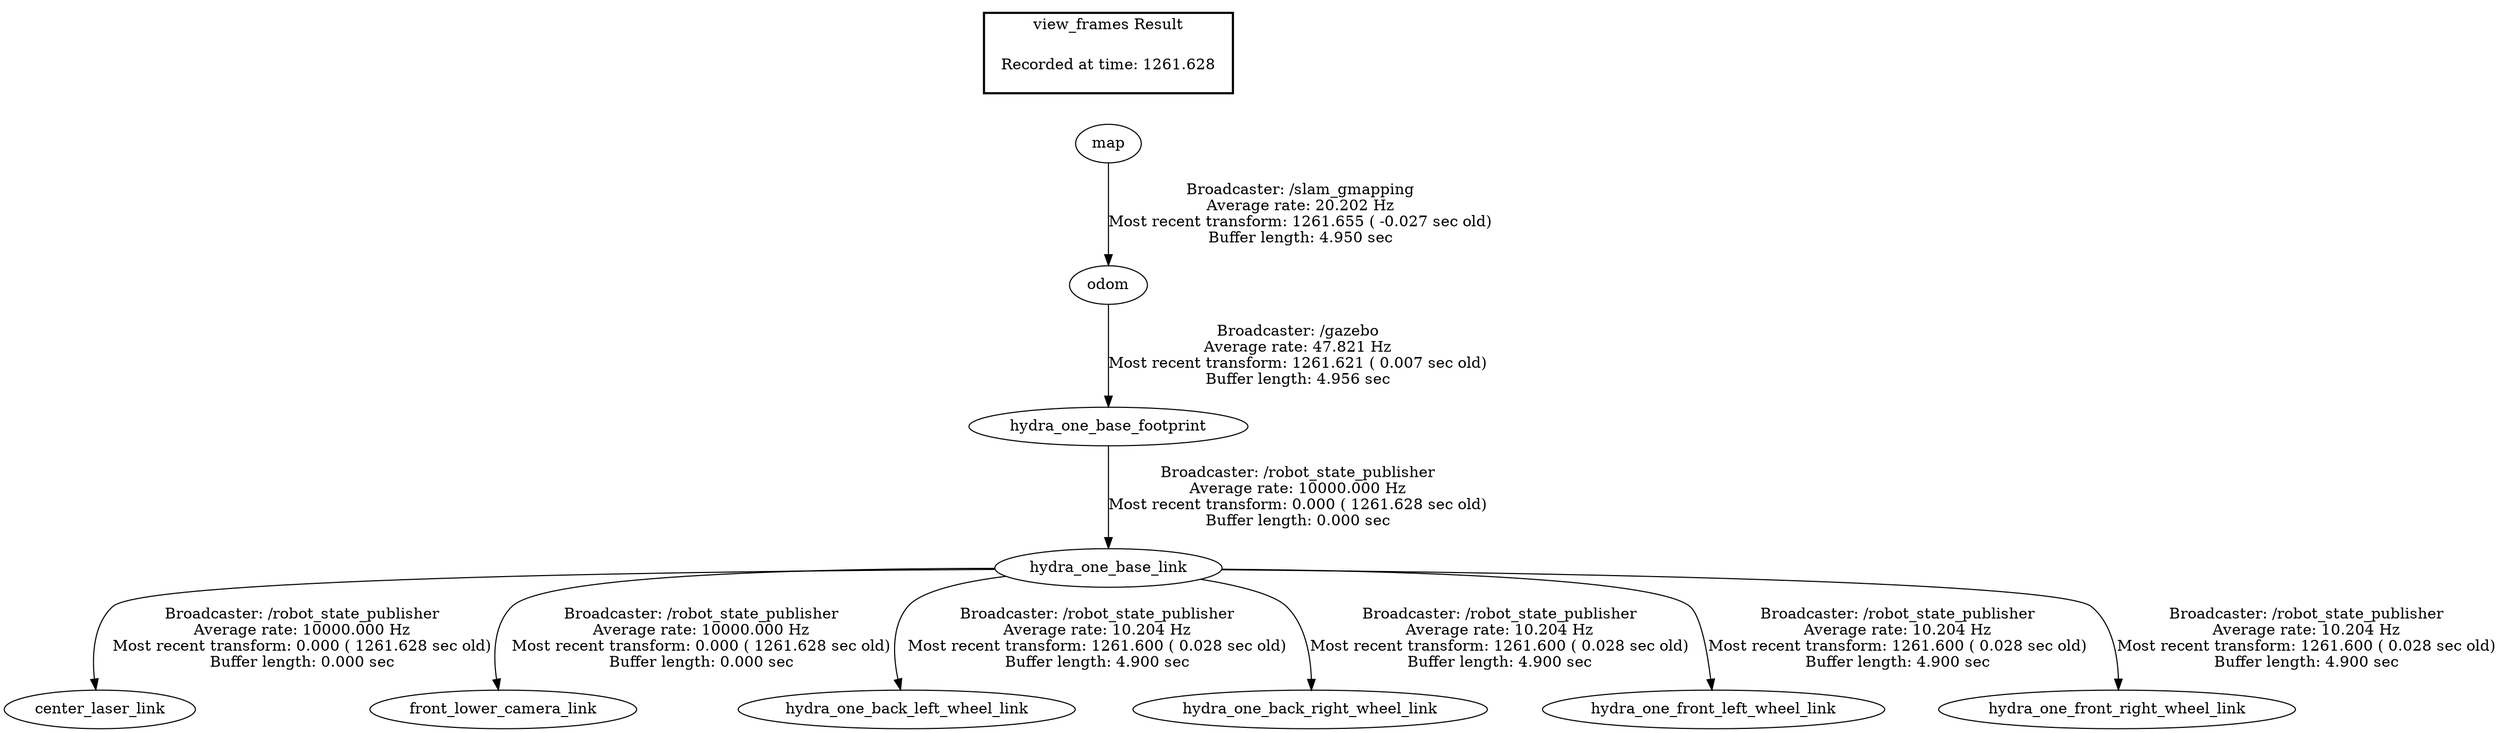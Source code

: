 digraph G {
"hydra_one_base_link" -> "center_laser_link"[label="Broadcaster: /robot_state_publisher\nAverage rate: 10000.000 Hz\nMost recent transform: 0.000 ( 1261.628 sec old)\nBuffer length: 0.000 sec\n"];
"hydra_one_base_footprint" -> "hydra_one_base_link"[label="Broadcaster: /robot_state_publisher\nAverage rate: 10000.000 Hz\nMost recent transform: 0.000 ( 1261.628 sec old)\nBuffer length: 0.000 sec\n"];
"hydra_one_base_link" -> "front_lower_camera_link"[label="Broadcaster: /robot_state_publisher\nAverage rate: 10000.000 Hz\nMost recent transform: 0.000 ( 1261.628 sec old)\nBuffer length: 0.000 sec\n"];
"odom" -> "hydra_one_base_footprint"[label="Broadcaster: /gazebo\nAverage rate: 47.821 Hz\nMost recent transform: 1261.621 ( 0.007 sec old)\nBuffer length: 4.956 sec\n"];
"map" -> "odom"[label="Broadcaster: /slam_gmapping\nAverage rate: 20.202 Hz\nMost recent transform: 1261.655 ( -0.027 sec old)\nBuffer length: 4.950 sec\n"];
"hydra_one_base_link" -> "hydra_one_back_left_wheel_link"[label="Broadcaster: /robot_state_publisher\nAverage rate: 10.204 Hz\nMost recent transform: 1261.600 ( 0.028 sec old)\nBuffer length: 4.900 sec\n"];
"hydra_one_base_link" -> "hydra_one_back_right_wheel_link"[label="Broadcaster: /robot_state_publisher\nAverage rate: 10.204 Hz\nMost recent transform: 1261.600 ( 0.028 sec old)\nBuffer length: 4.900 sec\n"];
"hydra_one_base_link" -> "hydra_one_front_left_wheel_link"[label="Broadcaster: /robot_state_publisher\nAverage rate: 10.204 Hz\nMost recent transform: 1261.600 ( 0.028 sec old)\nBuffer length: 4.900 sec\n"];
"hydra_one_base_link" -> "hydra_one_front_right_wheel_link"[label="Broadcaster: /robot_state_publisher\nAverage rate: 10.204 Hz\nMost recent transform: 1261.600 ( 0.028 sec old)\nBuffer length: 4.900 sec\n"];
edge [style=invis];
 subgraph cluster_legend { style=bold; color=black; label ="view_frames Result";
"Recorded at time: 1261.628"[ shape=plaintext ] ;
 }->"map";
}